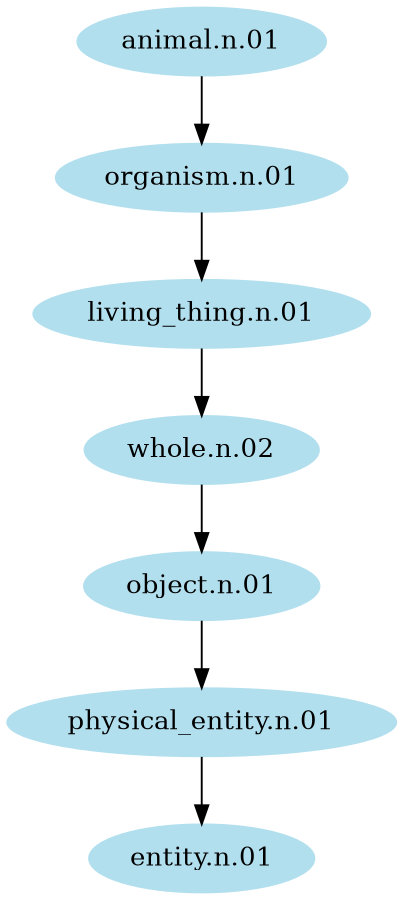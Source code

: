 digraph unix {
	node [color=lightblue2 style=filled]
	size="6,6"
	"animal.n.01" -> "organism.n.01"
	"organism.n.01" -> "living_thing.n.01"
	"living_thing.n.01" -> "whole.n.02"
	"whole.n.02" -> "object.n.01"
	"object.n.01" -> "physical_entity.n.01"
	"physical_entity.n.01" -> "entity.n.01"
}
